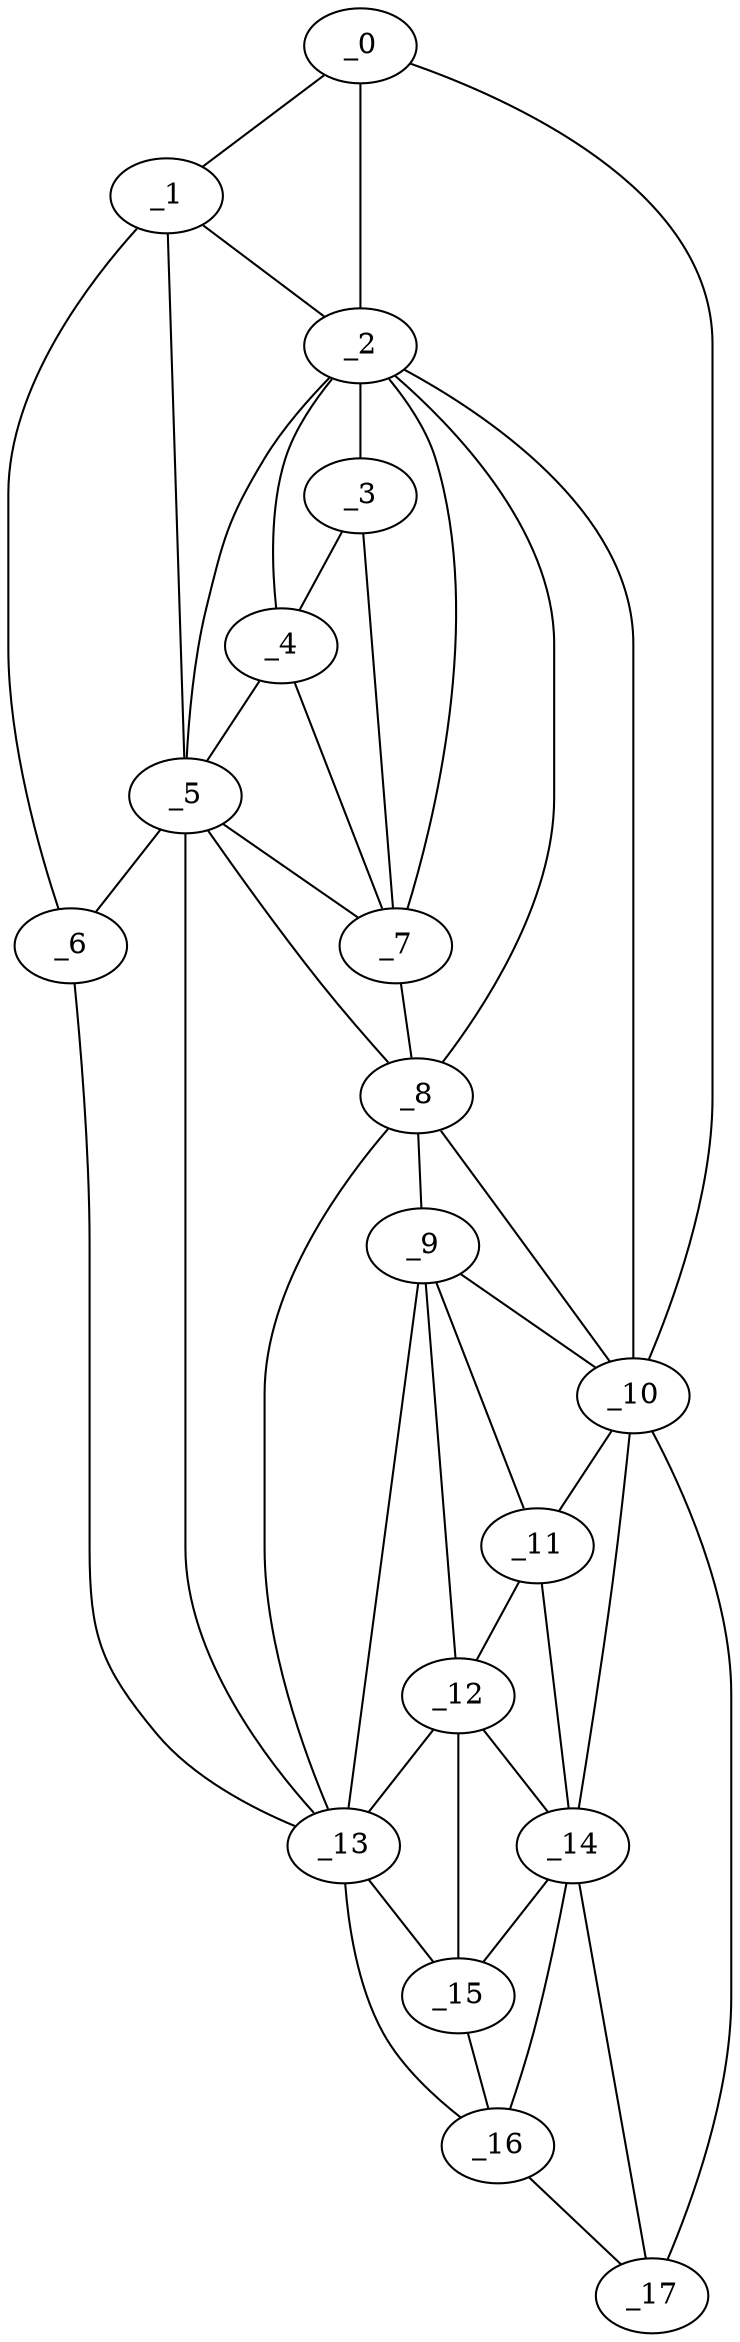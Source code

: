 graph "obj98__120.gxl" {
	_0	 [x=7,
		y=72];
	_1	 [x=21,
		y=84];
	_0 -- _1	 [valence=1];
	_2	 [x=23,
		y=67];
	_0 -- _2	 [valence=2];
	_10	 [x=88,
		y=24];
	_0 -- _10	 [valence=1];
	_1 -- _2	 [valence=2];
	_5	 [x=44,
		y=82];
	_1 -- _5	 [valence=1];
	_6	 [x=44,
		y=101];
	_1 -- _6	 [valence=1];
	_3	 [x=42,
		y=61];
	_2 -- _3	 [valence=1];
	_4	 [x=43,
		y=64];
	_2 -- _4	 [valence=1];
	_2 -- _5	 [valence=2];
	_7	 [x=48,
		y=58];
	_2 -- _7	 [valence=2];
	_8	 [x=59,
		y=51];
	_2 -- _8	 [valence=2];
	_2 -- _10	 [valence=2];
	_3 -- _4	 [valence=2];
	_3 -- _7	 [valence=2];
	_4 -- _5	 [valence=2];
	_4 -- _7	 [valence=1];
	_5 -- _6	 [valence=2];
	_5 -- _7	 [valence=2];
	_5 -- _8	 [valence=2];
	_13	 [x=95,
		y=70];
	_5 -- _13	 [valence=2];
	_6 -- _13	 [valence=1];
	_7 -- _8	 [valence=2];
	_9	 [x=68,
		y=47];
	_8 -- _9	 [valence=2];
	_8 -- _10	 [valence=1];
	_8 -- _13	 [valence=1];
	_9 -- _10	 [valence=1];
	_11	 [x=90,
		y=35];
	_9 -- _11	 [valence=2];
	_12	 [x=93,
		y=53];
	_9 -- _12	 [valence=2];
	_9 -- _13	 [valence=2];
	_10 -- _11	 [valence=2];
	_14	 [x=113,
		y=41];
	_10 -- _14	 [valence=2];
	_17	 [x=124,
		y=32];
	_10 -- _17	 [valence=1];
	_11 -- _12	 [valence=1];
	_11 -- _14	 [valence=1];
	_12 -- _13	 [valence=2];
	_12 -- _14	 [valence=2];
	_15	 [x=114,
		y=57];
	_12 -- _15	 [valence=2];
	_13 -- _15	 [valence=2];
	_16	 [x=123,
		y=52];
	_13 -- _16	 [valence=1];
	_14 -- _15	 [valence=2];
	_14 -- _16	 [valence=2];
	_14 -- _17	 [valence=1];
	_15 -- _16	 [valence=2];
	_16 -- _17	 [valence=1];
}
